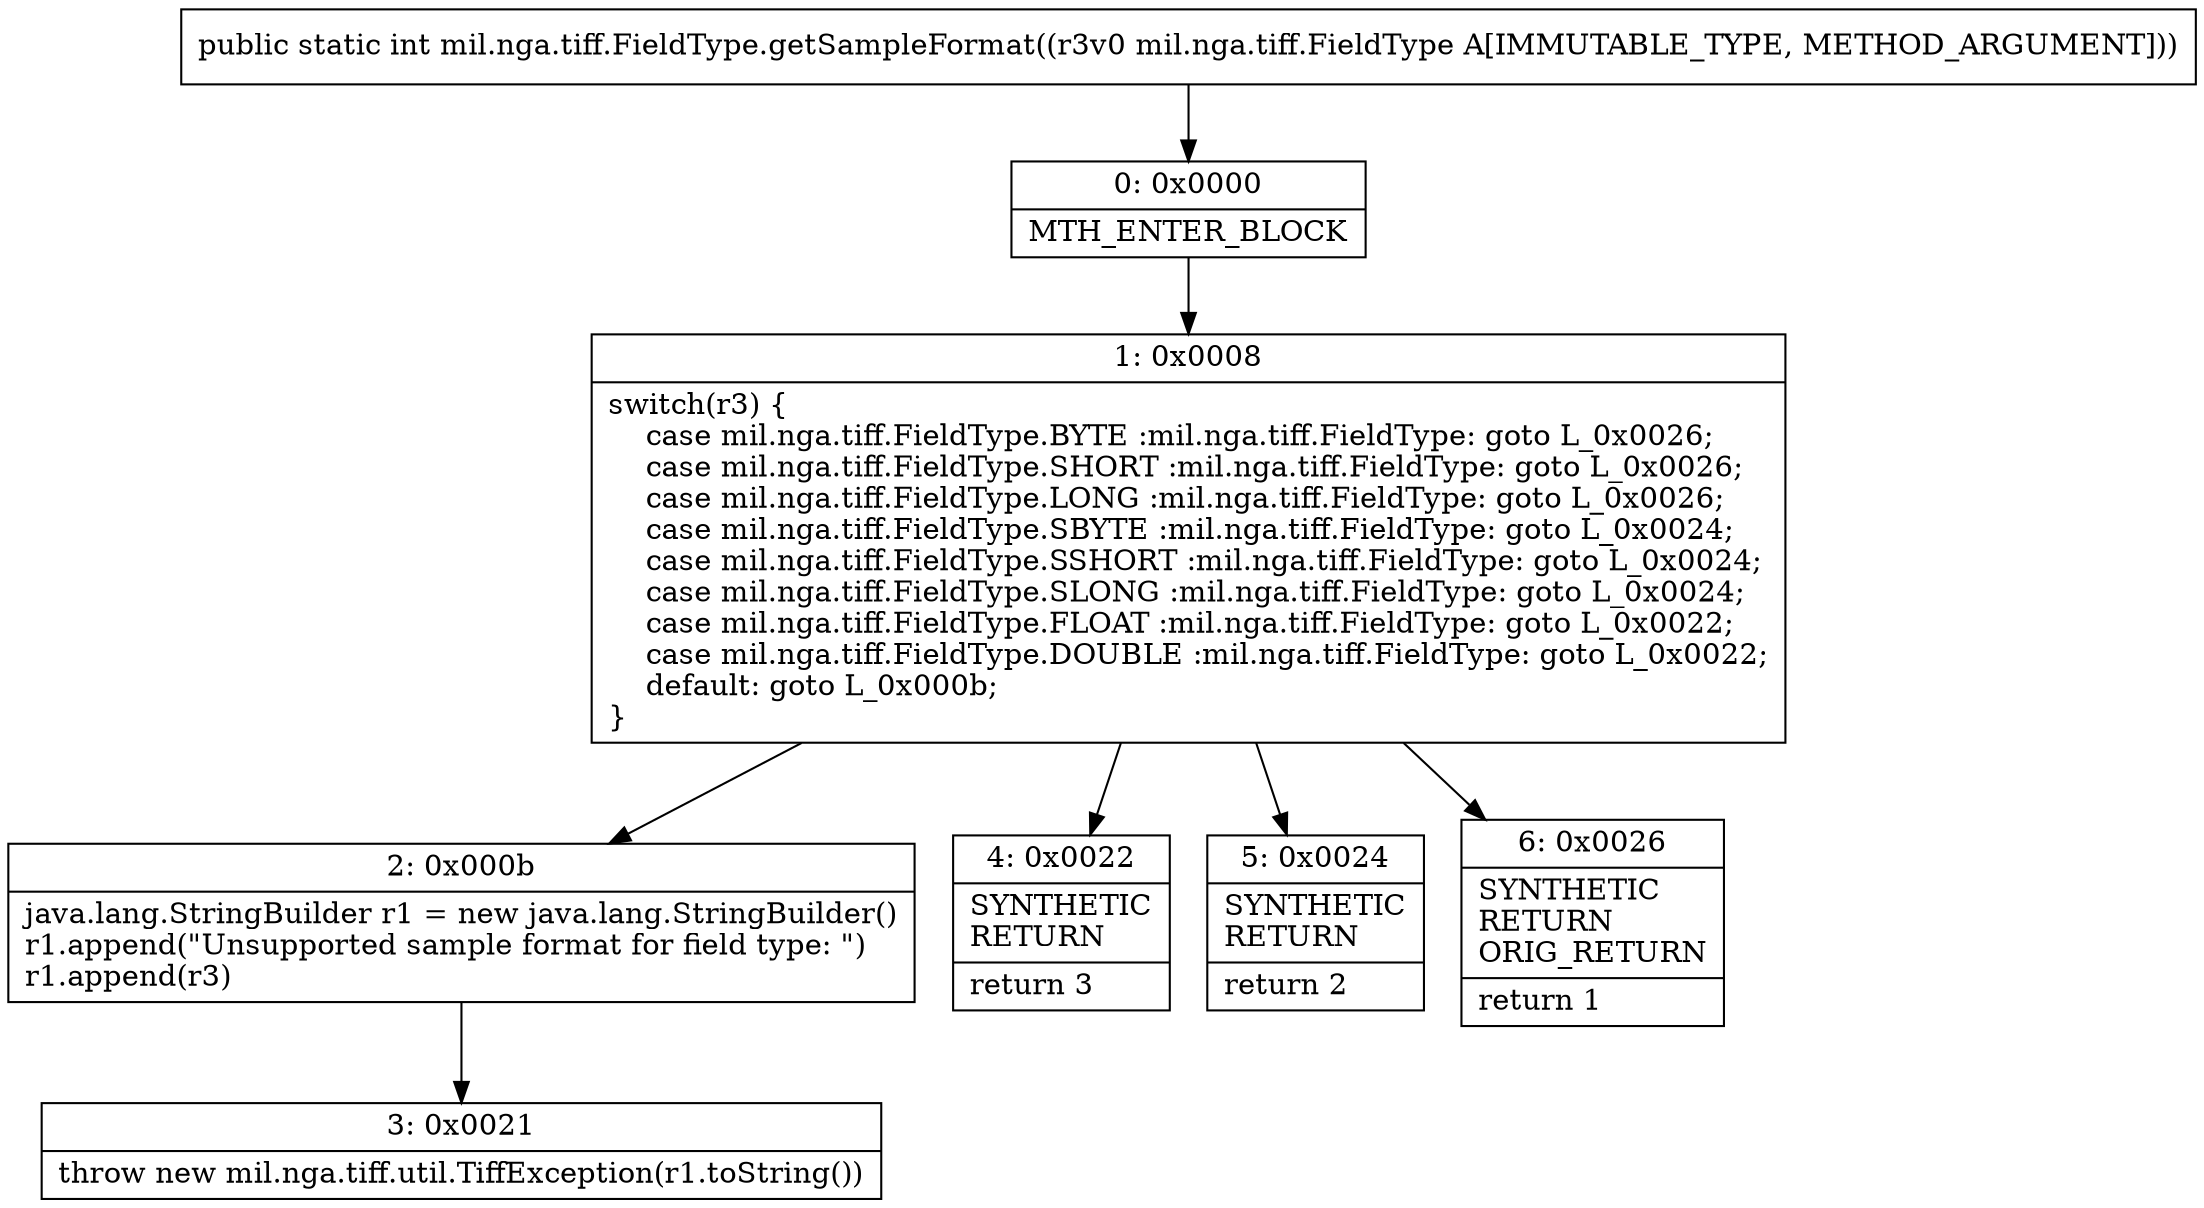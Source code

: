 digraph "CFG formil.nga.tiff.FieldType.getSampleFormat(Lmil\/nga\/tiff\/FieldType;)I" {
Node_0 [shape=record,label="{0\:\ 0x0000|MTH_ENTER_BLOCK\l}"];
Node_1 [shape=record,label="{1\:\ 0x0008|switch(r3) \{\l    case mil.nga.tiff.FieldType.BYTE :mil.nga.tiff.FieldType: goto L_0x0026;\l    case mil.nga.tiff.FieldType.SHORT :mil.nga.tiff.FieldType: goto L_0x0026;\l    case mil.nga.tiff.FieldType.LONG :mil.nga.tiff.FieldType: goto L_0x0026;\l    case mil.nga.tiff.FieldType.SBYTE :mil.nga.tiff.FieldType: goto L_0x0024;\l    case mil.nga.tiff.FieldType.SSHORT :mil.nga.tiff.FieldType: goto L_0x0024;\l    case mil.nga.tiff.FieldType.SLONG :mil.nga.tiff.FieldType: goto L_0x0024;\l    case mil.nga.tiff.FieldType.FLOAT :mil.nga.tiff.FieldType: goto L_0x0022;\l    case mil.nga.tiff.FieldType.DOUBLE :mil.nga.tiff.FieldType: goto L_0x0022;\l    default: goto L_0x000b;\l\}\l}"];
Node_2 [shape=record,label="{2\:\ 0x000b|java.lang.StringBuilder r1 = new java.lang.StringBuilder()\lr1.append(\"Unsupported sample format for field type: \")\lr1.append(r3)\l}"];
Node_3 [shape=record,label="{3\:\ 0x0021|throw new mil.nga.tiff.util.TiffException(r1.toString())\l}"];
Node_4 [shape=record,label="{4\:\ 0x0022|SYNTHETIC\lRETURN\l|return 3\l}"];
Node_5 [shape=record,label="{5\:\ 0x0024|SYNTHETIC\lRETURN\l|return 2\l}"];
Node_6 [shape=record,label="{6\:\ 0x0026|SYNTHETIC\lRETURN\lORIG_RETURN\l|return 1\l}"];
MethodNode[shape=record,label="{public static int mil.nga.tiff.FieldType.getSampleFormat((r3v0 mil.nga.tiff.FieldType A[IMMUTABLE_TYPE, METHOD_ARGUMENT])) }"];
MethodNode -> Node_0;
Node_0 -> Node_1;
Node_1 -> Node_2;
Node_1 -> Node_4;
Node_1 -> Node_5;
Node_1 -> Node_6;
Node_2 -> Node_3;
}

